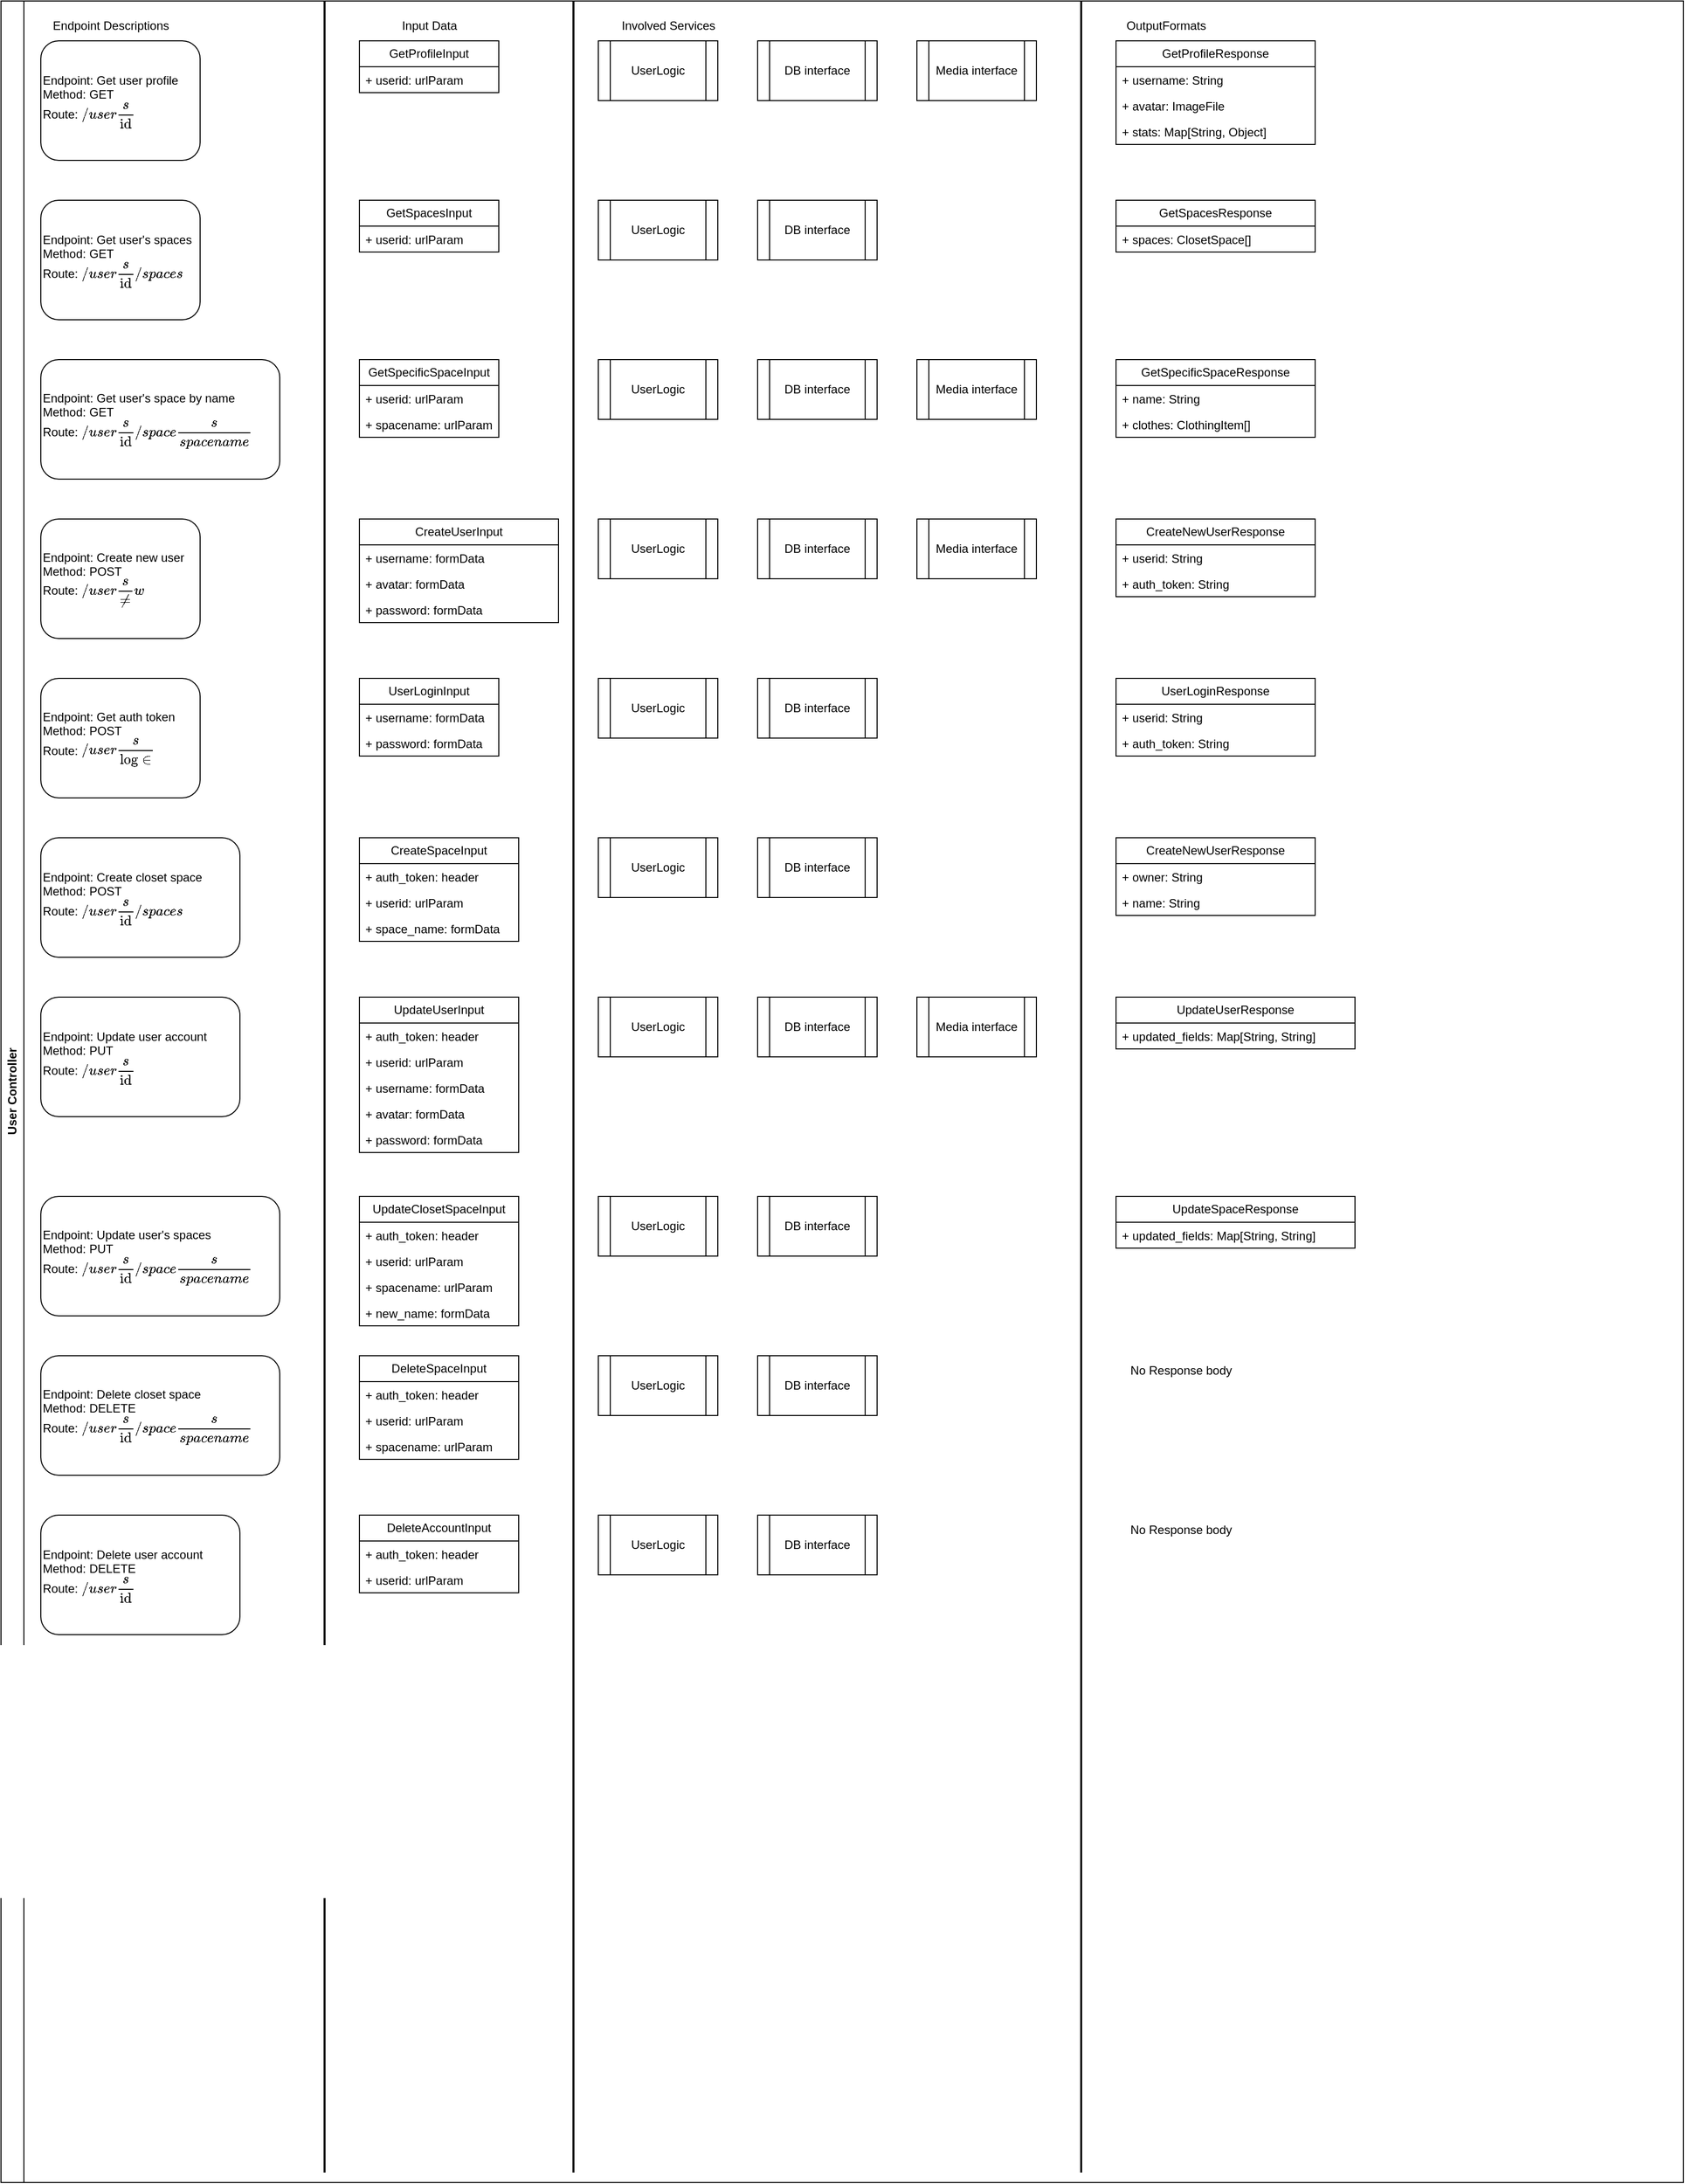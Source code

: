 <mxfile version="22.1.15" type="device" pages="3">
  <diagram name="user-controller" id="9go3Ygn6MYQIINMv53nu">
    <mxGraphModel dx="796" dy="1727" grid="1" gridSize="10" guides="1" tooltips="1" connect="1" arrows="1" fold="1" page="1" pageScale="1" pageWidth="850" pageHeight="1100" math="0" shadow="0">
      <root>
        <mxCell id="0" />
        <mxCell id="1" parent="0" />
        <mxCell id="ZiqRfym7839klYOuCLS6-2" value="User Controller" style="swimlane;horizontal=0;whiteSpace=wrap;html=1;" vertex="1" parent="1">
          <mxGeometry width="1690" height="2190" as="geometry" />
        </mxCell>
        <mxCell id="ZiqRfym7839klYOuCLS6-3" value="&lt;div style=&quot;&quot;&gt;&lt;span style=&quot;background-color: initial;&quot;&gt;Endpoint: Get user profile&lt;/span&gt;&lt;/div&gt;&lt;div style=&quot;&quot;&gt;&lt;span style=&quot;background-color: initial;&quot;&gt;Method: GET&lt;/span&gt;&lt;/div&gt;&lt;div style=&quot;&quot;&gt;&lt;span style=&quot;background-color: initial;&quot;&gt;Route: `/users/{id}`&lt;/span&gt;&lt;/div&gt;" style="rounded=1;whiteSpace=wrap;html=1;align=left;" vertex="1" parent="ZiqRfym7839klYOuCLS6-2">
          <mxGeometry x="40" y="40" width="160" height="120" as="geometry" />
        </mxCell>
        <mxCell id="ZiqRfym7839klYOuCLS6-8" value="&lt;div style=&quot;&quot;&gt;&lt;span style=&quot;background-color: initial;&quot;&gt;Endpoint: Get user&#39;s spaces&lt;/span&gt;&lt;/div&gt;&lt;div style=&quot;&quot;&gt;&lt;span style=&quot;background-color: initial;&quot;&gt;Method: GET&lt;/span&gt;&lt;/div&gt;&lt;div style=&quot;&quot;&gt;&lt;span style=&quot;background-color: initial;&quot;&gt;Route: `/users/{id}/spaces`&lt;/span&gt;&lt;/div&gt;" style="rounded=1;whiteSpace=wrap;html=1;align=left;" vertex="1" parent="ZiqRfym7839klYOuCLS6-2">
          <mxGeometry x="40" y="200" width="160" height="120" as="geometry" />
        </mxCell>
        <mxCell id="ZiqRfym7839klYOuCLS6-9" value="&lt;div style=&quot;&quot;&gt;&lt;span style=&quot;background-color: initial;&quot;&gt;Endpoint: Create new user&lt;/span&gt;&lt;/div&gt;&lt;div style=&quot;&quot;&gt;&lt;span style=&quot;background-color: initial;&quot;&gt;Method: POST&lt;/span&gt;&lt;/div&gt;&lt;div style=&quot;&quot;&gt;&lt;span style=&quot;background-color: initial;&quot;&gt;Route: `/users/new`&lt;/span&gt;&lt;/div&gt;" style="rounded=1;whiteSpace=wrap;html=1;align=left;" vertex="1" parent="ZiqRfym7839klYOuCLS6-2">
          <mxGeometry x="40" y="520" width="160" height="120" as="geometry" />
        </mxCell>
        <mxCell id="ZiqRfym7839klYOuCLS6-10" value="&lt;div style=&quot;&quot;&gt;&lt;span style=&quot;background-color: initial;&quot;&gt;Endpoint: Get auth token&lt;/span&gt;&lt;/div&gt;&lt;div style=&quot;&quot;&gt;&lt;span style=&quot;background-color: initial;&quot;&gt;Method: POST&lt;/span&gt;&lt;/div&gt;&lt;div style=&quot;&quot;&gt;&lt;span style=&quot;background-color: initial;&quot;&gt;Route: `/users/login`&lt;/span&gt;&lt;/div&gt;" style="rounded=1;whiteSpace=wrap;html=1;align=left;" vertex="1" parent="ZiqRfym7839klYOuCLS6-2">
          <mxGeometry x="40" y="680" width="160" height="120" as="geometry" />
        </mxCell>
        <mxCell id="ZiqRfym7839klYOuCLS6-11" value="&lt;div style=&quot;&quot;&gt;&lt;span style=&quot;background-color: initial;&quot;&gt;Endpoint: Create closet space&lt;/span&gt;&lt;/div&gt;&lt;div style=&quot;&quot;&gt;&lt;span style=&quot;background-color: initial;&quot;&gt;Method: POST&lt;/span&gt;&lt;/div&gt;&lt;div style=&quot;&quot;&gt;&lt;span style=&quot;background-color: initial;&quot;&gt;Route: `/users/{id}/spaces`&lt;/span&gt;&lt;/div&gt;" style="rounded=1;whiteSpace=wrap;html=1;align=left;" vertex="1" parent="ZiqRfym7839klYOuCLS6-2">
          <mxGeometry x="40" y="840" width="200" height="120" as="geometry" />
        </mxCell>
        <mxCell id="ZiqRfym7839klYOuCLS6-12" value="&lt;div style=&quot;&quot;&gt;&lt;span style=&quot;background-color: initial;&quot;&gt;Endpoint: Get user&#39;s space by name&lt;/span&gt;&lt;/div&gt;&lt;div style=&quot;&quot;&gt;&lt;span style=&quot;background-color: initial;&quot;&gt;Method: GET&lt;/span&gt;&lt;/div&gt;&lt;div style=&quot;&quot;&gt;&lt;span style=&quot;background-color: initial;&quot;&gt;Route: `/users/{id}/spaces/{spacename}`&lt;/span&gt;&lt;/div&gt;" style="rounded=1;whiteSpace=wrap;html=1;align=left;" vertex="1" parent="ZiqRfym7839klYOuCLS6-2">
          <mxGeometry x="40" y="360" width="240" height="120" as="geometry" />
        </mxCell>
        <mxCell id="ZiqRfym7839klYOuCLS6-13" value="&lt;div style=&quot;&quot;&gt;&lt;span style=&quot;background-color: initial;&quot;&gt;Endpoint: Update user account&lt;/span&gt;&lt;/div&gt;&lt;div style=&quot;&quot;&gt;&lt;span style=&quot;background-color: initial;&quot;&gt;Method: PUT&lt;/span&gt;&lt;/div&gt;&lt;div style=&quot;&quot;&gt;&lt;span style=&quot;background-color: initial;&quot;&gt;Route: `/users/{id}`&lt;/span&gt;&lt;/div&gt;" style="rounded=1;whiteSpace=wrap;html=1;align=left;" vertex="1" parent="ZiqRfym7839klYOuCLS6-2">
          <mxGeometry x="40" y="1000" width="200" height="120" as="geometry" />
        </mxCell>
        <mxCell id="ZiqRfym7839klYOuCLS6-14" value="&lt;div style=&quot;&quot;&gt;&lt;span style=&quot;background-color: initial;&quot;&gt;Endpoint: Update user&#39;s spaces&lt;/span&gt;&lt;/div&gt;&lt;div style=&quot;&quot;&gt;&lt;span style=&quot;background-color: initial;&quot;&gt;Method: PUT&lt;/span&gt;&lt;/div&gt;&lt;div style=&quot;&quot;&gt;&lt;span style=&quot;background-color: initial;&quot;&gt;Route: `/users/{id}/spaces/{spacename}`&lt;/span&gt;&lt;/div&gt;" style="rounded=1;whiteSpace=wrap;html=1;align=left;" vertex="1" parent="ZiqRfym7839klYOuCLS6-2">
          <mxGeometry x="40" y="1200" width="240" height="120" as="geometry" />
        </mxCell>
        <mxCell id="ZiqRfym7839klYOuCLS6-15" value="&lt;div style=&quot;&quot;&gt;&lt;span style=&quot;background-color: initial;&quot;&gt;Endpoint: Delete closet space&lt;/span&gt;&lt;/div&gt;&lt;div style=&quot;&quot;&gt;&lt;span style=&quot;background-color: initial;&quot;&gt;Method: DELETE&lt;/span&gt;&lt;/div&gt;&lt;div style=&quot;&quot;&gt;&lt;span style=&quot;background-color: initial;&quot;&gt;Route: `/users/{id}/spaces/{spacename}`&lt;/span&gt;&lt;/div&gt;" style="rounded=1;whiteSpace=wrap;html=1;align=left;" vertex="1" parent="ZiqRfym7839klYOuCLS6-2">
          <mxGeometry x="40" y="1360" width="240" height="120" as="geometry" />
        </mxCell>
        <mxCell id="ZiqRfym7839klYOuCLS6-16" value="&lt;div style=&quot;&quot;&gt;&lt;span style=&quot;background-color: initial;&quot;&gt;Endpoint: Delete user account&lt;/span&gt;&lt;/div&gt;&lt;div style=&quot;&quot;&gt;&lt;span style=&quot;background-color: initial;&quot;&gt;Method: DELETE&lt;/span&gt;&lt;/div&gt;&lt;div style=&quot;&quot;&gt;&lt;span style=&quot;background-color: initial;&quot;&gt;Route: `/users/{id}`&lt;/span&gt;&lt;/div&gt;" style="rounded=1;whiteSpace=wrap;html=1;align=left;" vertex="1" parent="ZiqRfym7839klYOuCLS6-2">
          <mxGeometry x="40" y="1520" width="200" height="120" as="geometry" />
        </mxCell>
        <mxCell id="ZiqRfym7839klYOuCLS6-17" value="GetProfileInput" style="swimlane;fontStyle=0;childLayout=stackLayout;horizontal=1;startSize=26;fillColor=none;horizontalStack=0;resizeParent=1;resizeParentMax=0;resizeLast=0;collapsible=1;marginBottom=0;whiteSpace=wrap;html=1;" vertex="1" parent="ZiqRfym7839klYOuCLS6-2">
          <mxGeometry x="360" y="40" width="140" height="52" as="geometry" />
        </mxCell>
        <mxCell id="ZiqRfym7839klYOuCLS6-18" value="+ userid: urlParam" style="text;strokeColor=none;fillColor=none;align=left;verticalAlign=top;spacingLeft=4;spacingRight=4;overflow=hidden;rotatable=0;points=[[0,0.5],[1,0.5]];portConstraint=eastwest;whiteSpace=wrap;html=1;" vertex="1" parent="ZiqRfym7839klYOuCLS6-17">
          <mxGeometry y="26" width="140" height="26" as="geometry" />
        </mxCell>
        <mxCell id="ZiqRfym7839klYOuCLS6-21" value="GetSpacesInput" style="swimlane;fontStyle=0;childLayout=stackLayout;horizontal=1;startSize=26;fillColor=none;horizontalStack=0;resizeParent=1;resizeParentMax=0;resizeLast=0;collapsible=1;marginBottom=0;whiteSpace=wrap;html=1;" vertex="1" parent="ZiqRfym7839klYOuCLS6-2">
          <mxGeometry x="360" y="200" width="140" height="52" as="geometry" />
        </mxCell>
        <mxCell id="ZiqRfym7839klYOuCLS6-22" value="+ userid: urlParam" style="text;strokeColor=none;fillColor=none;align=left;verticalAlign=top;spacingLeft=4;spacingRight=4;overflow=hidden;rotatable=0;points=[[0,0.5],[1,0.5]];portConstraint=eastwest;whiteSpace=wrap;html=1;" vertex="1" parent="ZiqRfym7839klYOuCLS6-21">
          <mxGeometry y="26" width="140" height="26" as="geometry" />
        </mxCell>
        <mxCell id="ZiqRfym7839klYOuCLS6-23" value="GetSpecificSpaceInput" style="swimlane;fontStyle=0;childLayout=stackLayout;horizontal=1;startSize=26;fillColor=none;horizontalStack=0;resizeParent=1;resizeParentMax=0;resizeLast=0;collapsible=1;marginBottom=0;whiteSpace=wrap;html=1;" vertex="1" parent="ZiqRfym7839klYOuCLS6-2">
          <mxGeometry x="360" y="360" width="140" height="78" as="geometry" />
        </mxCell>
        <mxCell id="ZiqRfym7839klYOuCLS6-24" value="+ userid: urlParam" style="text;strokeColor=none;fillColor=none;align=left;verticalAlign=top;spacingLeft=4;spacingRight=4;overflow=hidden;rotatable=0;points=[[0,0.5],[1,0.5]];portConstraint=eastwest;whiteSpace=wrap;html=1;" vertex="1" parent="ZiqRfym7839klYOuCLS6-23">
          <mxGeometry y="26" width="140" height="26" as="geometry" />
        </mxCell>
        <mxCell id="ZiqRfym7839klYOuCLS6-25" value="+ spacename: urlParam" style="text;strokeColor=none;fillColor=none;align=left;verticalAlign=top;spacingLeft=4;spacingRight=4;overflow=hidden;rotatable=0;points=[[0,0.5],[1,0.5]];portConstraint=eastwest;whiteSpace=wrap;html=1;" vertex="1" parent="ZiqRfym7839klYOuCLS6-23">
          <mxGeometry y="52" width="140" height="26" as="geometry" />
        </mxCell>
        <mxCell id="ZiqRfym7839klYOuCLS6-26" value="CreateUserInput" style="swimlane;fontStyle=0;childLayout=stackLayout;horizontal=1;startSize=26;fillColor=none;horizontalStack=0;resizeParent=1;resizeParentMax=0;resizeLast=0;collapsible=1;marginBottom=0;whiteSpace=wrap;html=1;" vertex="1" parent="ZiqRfym7839klYOuCLS6-2">
          <mxGeometry x="360" y="520" width="200" height="104" as="geometry" />
        </mxCell>
        <mxCell id="ZiqRfym7839klYOuCLS6-27" value="+ username: formData" style="text;strokeColor=none;fillColor=none;align=left;verticalAlign=top;spacingLeft=4;spacingRight=4;overflow=hidden;rotatable=0;points=[[0,0.5],[1,0.5]];portConstraint=eastwest;whiteSpace=wrap;html=1;" vertex="1" parent="ZiqRfym7839klYOuCLS6-26">
          <mxGeometry y="26" width="200" height="26" as="geometry" />
        </mxCell>
        <mxCell id="ZiqRfym7839klYOuCLS6-28" value="+ avatar: formData" style="text;strokeColor=none;fillColor=none;align=left;verticalAlign=top;spacingLeft=4;spacingRight=4;overflow=hidden;rotatable=0;points=[[0,0.5],[1,0.5]];portConstraint=eastwest;whiteSpace=wrap;html=1;" vertex="1" parent="ZiqRfym7839klYOuCLS6-26">
          <mxGeometry y="52" width="200" height="26" as="geometry" />
        </mxCell>
        <mxCell id="ZiqRfym7839klYOuCLS6-29" value="+ password: formData" style="text;strokeColor=none;fillColor=none;align=left;verticalAlign=top;spacingLeft=4;spacingRight=4;overflow=hidden;rotatable=0;points=[[0,0.5],[1,0.5]];portConstraint=eastwest;whiteSpace=wrap;html=1;" vertex="1" parent="ZiqRfym7839klYOuCLS6-26">
          <mxGeometry y="78" width="200" height="26" as="geometry" />
        </mxCell>
        <mxCell id="ZiqRfym7839klYOuCLS6-30" value="UserLoginInput" style="swimlane;fontStyle=0;childLayout=stackLayout;horizontal=1;startSize=26;fillColor=none;horizontalStack=0;resizeParent=1;resizeParentMax=0;resizeLast=0;collapsible=1;marginBottom=0;whiteSpace=wrap;html=1;" vertex="1" parent="ZiqRfym7839klYOuCLS6-2">
          <mxGeometry x="360" y="680" width="140" height="78" as="geometry" />
        </mxCell>
        <mxCell id="ZiqRfym7839klYOuCLS6-31" value="+ username: formData" style="text;strokeColor=none;fillColor=none;align=left;verticalAlign=top;spacingLeft=4;spacingRight=4;overflow=hidden;rotatable=0;points=[[0,0.5],[1,0.5]];portConstraint=eastwest;whiteSpace=wrap;html=1;" vertex="1" parent="ZiqRfym7839klYOuCLS6-30">
          <mxGeometry y="26" width="140" height="26" as="geometry" />
        </mxCell>
        <mxCell id="ZiqRfym7839klYOuCLS6-32" value="+ password: formData" style="text;strokeColor=none;fillColor=none;align=left;verticalAlign=top;spacingLeft=4;spacingRight=4;overflow=hidden;rotatable=0;points=[[0,0.5],[1,0.5]];portConstraint=eastwest;whiteSpace=wrap;html=1;" vertex="1" parent="ZiqRfym7839klYOuCLS6-30">
          <mxGeometry y="52" width="140" height="26" as="geometry" />
        </mxCell>
        <mxCell id="ZiqRfym7839klYOuCLS6-33" value="CreateSpaceInput" style="swimlane;fontStyle=0;childLayout=stackLayout;horizontal=1;startSize=26;fillColor=none;horizontalStack=0;resizeParent=1;resizeParentMax=0;resizeLast=0;collapsible=1;marginBottom=0;whiteSpace=wrap;html=1;" vertex="1" parent="ZiqRfym7839klYOuCLS6-2">
          <mxGeometry x="360" y="840" width="160" height="104" as="geometry" />
        </mxCell>
        <mxCell id="ZiqRfym7839klYOuCLS6-35" value="+ auth_token: header" style="text;strokeColor=none;fillColor=none;align=left;verticalAlign=top;spacingLeft=4;spacingRight=4;overflow=hidden;rotatable=0;points=[[0,0.5],[1,0.5]];portConstraint=eastwest;whiteSpace=wrap;html=1;" vertex="1" parent="ZiqRfym7839klYOuCLS6-33">
          <mxGeometry y="26" width="160" height="26" as="geometry" />
        </mxCell>
        <mxCell id="ZiqRfym7839klYOuCLS6-34" value="+ userid: urlParam" style="text;strokeColor=none;fillColor=none;align=left;verticalAlign=top;spacingLeft=4;spacingRight=4;overflow=hidden;rotatable=0;points=[[0,0.5],[1,0.5]];portConstraint=eastwest;whiteSpace=wrap;html=1;" vertex="1" parent="ZiqRfym7839klYOuCLS6-33">
          <mxGeometry y="52" width="160" height="26" as="geometry" />
        </mxCell>
        <mxCell id="ZiqRfym7839klYOuCLS6-36" value="+ space_name: formData" style="text;strokeColor=none;fillColor=none;align=left;verticalAlign=top;spacingLeft=4;spacingRight=4;overflow=hidden;rotatable=0;points=[[0,0.5],[1,0.5]];portConstraint=eastwest;whiteSpace=wrap;html=1;" vertex="1" parent="ZiqRfym7839klYOuCLS6-33">
          <mxGeometry y="78" width="160" height="26" as="geometry" />
        </mxCell>
        <mxCell id="ZiqRfym7839klYOuCLS6-39" value="UpdateUserInput" style="swimlane;fontStyle=0;childLayout=stackLayout;horizontal=1;startSize=26;fillColor=none;horizontalStack=0;resizeParent=1;resizeParentMax=0;resizeLast=0;collapsible=1;marginBottom=0;whiteSpace=wrap;html=1;" vertex="1" parent="ZiqRfym7839klYOuCLS6-2">
          <mxGeometry x="360" y="1000" width="160" height="156" as="geometry" />
        </mxCell>
        <mxCell id="ZiqRfym7839klYOuCLS6-44" value="+ auth_token: header" style="text;strokeColor=none;fillColor=none;align=left;verticalAlign=top;spacingLeft=4;spacingRight=4;overflow=hidden;rotatable=0;points=[[0,0.5],[1,0.5]];portConstraint=eastwest;whiteSpace=wrap;html=1;" vertex="1" parent="ZiqRfym7839klYOuCLS6-39">
          <mxGeometry y="26" width="160" height="26" as="geometry" />
        </mxCell>
        <mxCell id="ZiqRfym7839klYOuCLS6-50" value="+ userid: urlParam" style="text;strokeColor=none;fillColor=none;align=left;verticalAlign=top;spacingLeft=4;spacingRight=4;overflow=hidden;rotatable=0;points=[[0,0.5],[1,0.5]];portConstraint=eastwest;whiteSpace=wrap;html=1;" vertex="1" parent="ZiqRfym7839klYOuCLS6-39">
          <mxGeometry y="52" width="160" height="26" as="geometry" />
        </mxCell>
        <mxCell id="ZiqRfym7839klYOuCLS6-40" value="+ username: formData" style="text;strokeColor=none;fillColor=none;align=left;verticalAlign=top;spacingLeft=4;spacingRight=4;overflow=hidden;rotatable=0;points=[[0,0.5],[1,0.5]];portConstraint=eastwest;whiteSpace=wrap;html=1;" vertex="1" parent="ZiqRfym7839klYOuCLS6-39">
          <mxGeometry y="78" width="160" height="26" as="geometry" />
        </mxCell>
        <mxCell id="ZiqRfym7839klYOuCLS6-41" value="+ avatar: formData" style="text;strokeColor=none;fillColor=none;align=left;verticalAlign=top;spacingLeft=4;spacingRight=4;overflow=hidden;rotatable=0;points=[[0,0.5],[1,0.5]];portConstraint=eastwest;whiteSpace=wrap;html=1;" vertex="1" parent="ZiqRfym7839klYOuCLS6-39">
          <mxGeometry y="104" width="160" height="26" as="geometry" />
        </mxCell>
        <mxCell id="ZiqRfym7839klYOuCLS6-42" value="+ password: formData" style="text;strokeColor=none;fillColor=none;align=left;verticalAlign=top;spacingLeft=4;spacingRight=4;overflow=hidden;rotatable=0;points=[[0,0.5],[1,0.5]];portConstraint=eastwest;whiteSpace=wrap;html=1;" vertex="1" parent="ZiqRfym7839klYOuCLS6-39">
          <mxGeometry y="130" width="160" height="26" as="geometry" />
        </mxCell>
        <mxCell id="ZiqRfym7839klYOuCLS6-45" value="UpdateClosetSpaceInput" style="swimlane;fontStyle=0;childLayout=stackLayout;horizontal=1;startSize=26;fillColor=none;horizontalStack=0;resizeParent=1;resizeParentMax=0;resizeLast=0;collapsible=1;marginBottom=0;whiteSpace=wrap;html=1;" vertex="1" parent="ZiqRfym7839klYOuCLS6-2">
          <mxGeometry x="360" y="1200" width="160" height="130" as="geometry" />
        </mxCell>
        <mxCell id="ZiqRfym7839klYOuCLS6-46" value="+ auth_token: header" style="text;strokeColor=none;fillColor=none;align=left;verticalAlign=top;spacingLeft=4;spacingRight=4;overflow=hidden;rotatable=0;points=[[0,0.5],[1,0.5]];portConstraint=eastwest;whiteSpace=wrap;html=1;" vertex="1" parent="ZiqRfym7839klYOuCLS6-45">
          <mxGeometry y="26" width="160" height="26" as="geometry" />
        </mxCell>
        <mxCell id="ZiqRfym7839klYOuCLS6-47" value="+ userid: urlParam" style="text;strokeColor=none;fillColor=none;align=left;verticalAlign=top;spacingLeft=4;spacingRight=4;overflow=hidden;rotatable=0;points=[[0,0.5],[1,0.5]];portConstraint=eastwest;whiteSpace=wrap;html=1;" vertex="1" parent="ZiqRfym7839klYOuCLS6-45">
          <mxGeometry y="52" width="160" height="26" as="geometry" />
        </mxCell>
        <mxCell id="ZiqRfym7839klYOuCLS6-48" value="+ spacename: urlParam" style="text;strokeColor=none;fillColor=none;align=left;verticalAlign=top;spacingLeft=4;spacingRight=4;overflow=hidden;rotatable=0;points=[[0,0.5],[1,0.5]];portConstraint=eastwest;whiteSpace=wrap;html=1;" vertex="1" parent="ZiqRfym7839klYOuCLS6-45">
          <mxGeometry y="78" width="160" height="26" as="geometry" />
        </mxCell>
        <mxCell id="ZiqRfym7839klYOuCLS6-49" value="+ new_name: formData" style="text;strokeColor=none;fillColor=none;align=left;verticalAlign=top;spacingLeft=4;spacingRight=4;overflow=hidden;rotatable=0;points=[[0,0.5],[1,0.5]];portConstraint=eastwest;whiteSpace=wrap;html=1;" vertex="1" parent="ZiqRfym7839klYOuCLS6-45">
          <mxGeometry y="104" width="160" height="26" as="geometry" />
        </mxCell>
        <mxCell id="ZiqRfym7839klYOuCLS6-51" value="DeleteSpaceInput" style="swimlane;fontStyle=0;childLayout=stackLayout;horizontal=1;startSize=26;fillColor=none;horizontalStack=0;resizeParent=1;resizeParentMax=0;resizeLast=0;collapsible=1;marginBottom=0;whiteSpace=wrap;html=1;" vertex="1" parent="ZiqRfym7839klYOuCLS6-2">
          <mxGeometry x="360" y="1360" width="160" height="104" as="geometry" />
        </mxCell>
        <mxCell id="ZiqRfym7839klYOuCLS6-52" value="+ auth_token: header" style="text;strokeColor=none;fillColor=none;align=left;verticalAlign=top;spacingLeft=4;spacingRight=4;overflow=hidden;rotatable=0;points=[[0,0.5],[1,0.5]];portConstraint=eastwest;whiteSpace=wrap;html=1;" vertex="1" parent="ZiqRfym7839klYOuCLS6-51">
          <mxGeometry y="26" width="160" height="26" as="geometry" />
        </mxCell>
        <mxCell id="ZiqRfym7839klYOuCLS6-53" value="+ userid: urlParam" style="text;strokeColor=none;fillColor=none;align=left;verticalAlign=top;spacingLeft=4;spacingRight=4;overflow=hidden;rotatable=0;points=[[0,0.5],[1,0.5]];portConstraint=eastwest;whiteSpace=wrap;html=1;" vertex="1" parent="ZiqRfym7839klYOuCLS6-51">
          <mxGeometry y="52" width="160" height="26" as="geometry" />
        </mxCell>
        <mxCell id="ZiqRfym7839klYOuCLS6-54" value="+ spacename: urlParam" style="text;strokeColor=none;fillColor=none;align=left;verticalAlign=top;spacingLeft=4;spacingRight=4;overflow=hidden;rotatable=0;points=[[0,0.5],[1,0.5]];portConstraint=eastwest;whiteSpace=wrap;html=1;" vertex="1" parent="ZiqRfym7839klYOuCLS6-51">
          <mxGeometry y="78" width="160" height="26" as="geometry" />
        </mxCell>
        <mxCell id="ZiqRfym7839klYOuCLS6-56" value="DeleteAccountInput" style="swimlane;fontStyle=0;childLayout=stackLayout;horizontal=1;startSize=26;fillColor=none;horizontalStack=0;resizeParent=1;resizeParentMax=0;resizeLast=0;collapsible=1;marginBottom=0;whiteSpace=wrap;html=1;" vertex="1" parent="ZiqRfym7839klYOuCLS6-2">
          <mxGeometry x="360" y="1520" width="160" height="78" as="geometry" />
        </mxCell>
        <mxCell id="ZiqRfym7839klYOuCLS6-57" value="+ auth_token: header" style="text;strokeColor=none;fillColor=none;align=left;verticalAlign=top;spacingLeft=4;spacingRight=4;overflow=hidden;rotatable=0;points=[[0,0.5],[1,0.5]];portConstraint=eastwest;whiteSpace=wrap;html=1;" vertex="1" parent="ZiqRfym7839klYOuCLS6-56">
          <mxGeometry y="26" width="160" height="26" as="geometry" />
        </mxCell>
        <mxCell id="ZiqRfym7839klYOuCLS6-58" value="+ userid: urlParam" style="text;strokeColor=none;fillColor=none;align=left;verticalAlign=top;spacingLeft=4;spacingRight=4;overflow=hidden;rotatable=0;points=[[0,0.5],[1,0.5]];portConstraint=eastwest;whiteSpace=wrap;html=1;" vertex="1" parent="ZiqRfym7839klYOuCLS6-56">
          <mxGeometry y="52" width="160" height="26" as="geometry" />
        </mxCell>
        <mxCell id="ZiqRfym7839klYOuCLS6-61" value="UserLogic" style="shape=process;whiteSpace=wrap;html=1;backgroundOutline=1;" vertex="1" parent="ZiqRfym7839klYOuCLS6-2">
          <mxGeometry x="600" y="40" width="120" height="60" as="geometry" />
        </mxCell>
        <mxCell id="ZiqRfym7839klYOuCLS6-62" value="DB interface" style="shape=process;whiteSpace=wrap;html=1;backgroundOutline=1;" vertex="1" parent="ZiqRfym7839klYOuCLS6-2">
          <mxGeometry x="760" y="40" width="120" height="60" as="geometry" />
        </mxCell>
        <mxCell id="ZiqRfym7839klYOuCLS6-63" value="Media interface" style="shape=process;whiteSpace=wrap;html=1;backgroundOutline=1;" vertex="1" parent="ZiqRfym7839klYOuCLS6-2">
          <mxGeometry x="920" y="40" width="120" height="60" as="geometry" />
        </mxCell>
        <mxCell id="ZiqRfym7839klYOuCLS6-64" value="UserLogic" style="shape=process;whiteSpace=wrap;html=1;backgroundOutline=1;" vertex="1" parent="ZiqRfym7839klYOuCLS6-2">
          <mxGeometry x="600" y="200" width="120" height="60" as="geometry" />
        </mxCell>
        <mxCell id="ZiqRfym7839klYOuCLS6-65" value="DB interface" style="shape=process;whiteSpace=wrap;html=1;backgroundOutline=1;" vertex="1" parent="ZiqRfym7839klYOuCLS6-2">
          <mxGeometry x="760" y="200" width="120" height="60" as="geometry" />
        </mxCell>
        <mxCell id="ZiqRfym7839klYOuCLS6-66" value="UserLogic" style="shape=process;whiteSpace=wrap;html=1;backgroundOutline=1;" vertex="1" parent="ZiqRfym7839klYOuCLS6-2">
          <mxGeometry x="600" y="360" width="120" height="60" as="geometry" />
        </mxCell>
        <mxCell id="ZiqRfym7839klYOuCLS6-67" value="DB interface" style="shape=process;whiteSpace=wrap;html=1;backgroundOutline=1;" vertex="1" parent="ZiqRfym7839klYOuCLS6-2">
          <mxGeometry x="760" y="360" width="120" height="60" as="geometry" />
        </mxCell>
        <mxCell id="ZiqRfym7839klYOuCLS6-122" value="UserLogic" style="shape=process;whiteSpace=wrap;html=1;backgroundOutline=1;" vertex="1" parent="ZiqRfym7839klYOuCLS6-2">
          <mxGeometry x="600" y="520" width="120" height="60" as="geometry" />
        </mxCell>
        <mxCell id="ZiqRfym7839klYOuCLS6-123" value="DB interface" style="shape=process;whiteSpace=wrap;html=1;backgroundOutline=1;" vertex="1" parent="ZiqRfym7839klYOuCLS6-2">
          <mxGeometry x="760" y="520" width="120" height="60" as="geometry" />
        </mxCell>
        <mxCell id="ZiqRfym7839klYOuCLS6-124" value="Media interface" style="shape=process;whiteSpace=wrap;html=1;backgroundOutline=1;" vertex="1" parent="ZiqRfym7839klYOuCLS6-2">
          <mxGeometry x="920" y="520" width="120" height="60" as="geometry" />
        </mxCell>
        <mxCell id="ZiqRfym7839klYOuCLS6-125" value="UserLogic" style="shape=process;whiteSpace=wrap;html=1;backgroundOutline=1;" vertex="1" parent="ZiqRfym7839klYOuCLS6-2">
          <mxGeometry x="600" y="680" width="120" height="60" as="geometry" />
        </mxCell>
        <mxCell id="ZiqRfym7839klYOuCLS6-126" value="DB interface" style="shape=process;whiteSpace=wrap;html=1;backgroundOutline=1;" vertex="1" parent="ZiqRfym7839klYOuCLS6-2">
          <mxGeometry x="760" y="680" width="120" height="60" as="geometry" />
        </mxCell>
        <mxCell id="ZiqRfym7839klYOuCLS6-127" value="UserLogic" style="shape=process;whiteSpace=wrap;html=1;backgroundOutline=1;" vertex="1" parent="ZiqRfym7839klYOuCLS6-2">
          <mxGeometry x="600" y="840" width="120" height="60" as="geometry" />
        </mxCell>
        <mxCell id="ZiqRfym7839klYOuCLS6-128" value="DB interface" style="shape=process;whiteSpace=wrap;html=1;backgroundOutline=1;" vertex="1" parent="ZiqRfym7839klYOuCLS6-2">
          <mxGeometry x="760" y="840" width="120" height="60" as="geometry" />
        </mxCell>
        <mxCell id="ZiqRfym7839klYOuCLS6-129" value="UserLogic" style="shape=process;whiteSpace=wrap;html=1;backgroundOutline=1;" vertex="1" parent="ZiqRfym7839klYOuCLS6-2">
          <mxGeometry x="600" y="1000" width="120" height="60" as="geometry" />
        </mxCell>
        <mxCell id="ZiqRfym7839klYOuCLS6-130" value="DB interface" style="shape=process;whiteSpace=wrap;html=1;backgroundOutline=1;" vertex="1" parent="ZiqRfym7839klYOuCLS6-2">
          <mxGeometry x="760" y="1000" width="120" height="60" as="geometry" />
        </mxCell>
        <mxCell id="ZiqRfym7839klYOuCLS6-131" value="Media interface" style="shape=process;whiteSpace=wrap;html=1;backgroundOutline=1;" vertex="1" parent="ZiqRfym7839klYOuCLS6-2">
          <mxGeometry x="920" y="1000" width="120" height="60" as="geometry" />
        </mxCell>
        <mxCell id="ZiqRfym7839klYOuCLS6-132" value="UserLogic" style="shape=process;whiteSpace=wrap;html=1;backgroundOutline=1;" vertex="1" parent="ZiqRfym7839klYOuCLS6-2">
          <mxGeometry x="600" y="1200" width="120" height="60" as="geometry" />
        </mxCell>
        <mxCell id="ZiqRfym7839klYOuCLS6-133" value="DB interface" style="shape=process;whiteSpace=wrap;html=1;backgroundOutline=1;" vertex="1" parent="ZiqRfym7839klYOuCLS6-2">
          <mxGeometry x="760" y="1200" width="120" height="60" as="geometry" />
        </mxCell>
        <mxCell id="ZiqRfym7839klYOuCLS6-134" value="UserLogic" style="shape=process;whiteSpace=wrap;html=1;backgroundOutline=1;" vertex="1" parent="ZiqRfym7839klYOuCLS6-2">
          <mxGeometry x="600" y="1360" width="120" height="60" as="geometry" />
        </mxCell>
        <mxCell id="ZiqRfym7839klYOuCLS6-135" value="DB interface" style="shape=process;whiteSpace=wrap;html=1;backgroundOutline=1;" vertex="1" parent="ZiqRfym7839klYOuCLS6-2">
          <mxGeometry x="760" y="1360" width="120" height="60" as="geometry" />
        </mxCell>
        <mxCell id="ZiqRfym7839klYOuCLS6-136" value="UserLogic" style="shape=process;whiteSpace=wrap;html=1;backgroundOutline=1;" vertex="1" parent="ZiqRfym7839klYOuCLS6-2">
          <mxGeometry x="600" y="1520" width="120" height="60" as="geometry" />
        </mxCell>
        <mxCell id="ZiqRfym7839klYOuCLS6-137" value="DB interface" style="shape=process;whiteSpace=wrap;html=1;backgroundOutline=1;" vertex="1" parent="ZiqRfym7839klYOuCLS6-2">
          <mxGeometry x="760" y="1520" width="120" height="60" as="geometry" />
        </mxCell>
        <mxCell id="ZiqRfym7839klYOuCLS6-138" value="GetProfileResponse" style="swimlane;fontStyle=0;childLayout=stackLayout;horizontal=1;startSize=26;fillColor=none;horizontalStack=0;resizeParent=1;resizeParentMax=0;resizeLast=0;collapsible=1;marginBottom=0;whiteSpace=wrap;html=1;" vertex="1" parent="ZiqRfym7839klYOuCLS6-2">
          <mxGeometry x="1120" y="40" width="200" height="104" as="geometry" />
        </mxCell>
        <mxCell id="ZiqRfym7839klYOuCLS6-139" value="+ username: String" style="text;strokeColor=none;fillColor=none;align=left;verticalAlign=top;spacingLeft=4;spacingRight=4;overflow=hidden;rotatable=0;points=[[0,0.5],[1,0.5]];portConstraint=eastwest;whiteSpace=wrap;html=1;" vertex="1" parent="ZiqRfym7839klYOuCLS6-138">
          <mxGeometry y="26" width="200" height="26" as="geometry" />
        </mxCell>
        <mxCell id="ZiqRfym7839klYOuCLS6-140" value="+ avatar: ImageFile" style="text;strokeColor=none;fillColor=none;align=left;verticalAlign=top;spacingLeft=4;spacingRight=4;overflow=hidden;rotatable=0;points=[[0,0.5],[1,0.5]];portConstraint=eastwest;whiteSpace=wrap;html=1;" vertex="1" parent="ZiqRfym7839klYOuCLS6-138">
          <mxGeometry y="52" width="200" height="26" as="geometry" />
        </mxCell>
        <mxCell id="ZiqRfym7839klYOuCLS6-141" value="+ stats: Map[String, Object]" style="text;strokeColor=none;fillColor=none;align=left;verticalAlign=top;spacingLeft=4;spacingRight=4;overflow=hidden;rotatable=0;points=[[0,0.5],[1,0.5]];portConstraint=eastwest;whiteSpace=wrap;html=1;" vertex="1" parent="ZiqRfym7839klYOuCLS6-138">
          <mxGeometry y="78" width="200" height="26" as="geometry" />
        </mxCell>
        <mxCell id="ZiqRfym7839klYOuCLS6-142" value="GetSpacesResponse" style="swimlane;fontStyle=0;childLayout=stackLayout;horizontal=1;startSize=26;fillColor=none;horizontalStack=0;resizeParent=1;resizeParentMax=0;resizeLast=0;collapsible=1;marginBottom=0;whiteSpace=wrap;html=1;" vertex="1" parent="ZiqRfym7839klYOuCLS6-2">
          <mxGeometry x="1120" y="200" width="200" height="52" as="geometry" />
        </mxCell>
        <mxCell id="ZiqRfym7839klYOuCLS6-145" value="+ spaces: ClosetSpace[]" style="text;strokeColor=none;fillColor=none;align=left;verticalAlign=top;spacingLeft=4;spacingRight=4;overflow=hidden;rotatable=0;points=[[0,0.5],[1,0.5]];portConstraint=eastwest;whiteSpace=wrap;html=1;" vertex="1" parent="ZiqRfym7839klYOuCLS6-142">
          <mxGeometry y="26" width="200" height="26" as="geometry" />
        </mxCell>
        <mxCell id="ZiqRfym7839klYOuCLS6-147" value="GetSpecificSpaceResponse" style="swimlane;fontStyle=0;childLayout=stackLayout;horizontal=1;startSize=26;fillColor=none;horizontalStack=0;resizeParent=1;resizeParentMax=0;resizeLast=0;collapsible=1;marginBottom=0;whiteSpace=wrap;html=1;" vertex="1" parent="ZiqRfym7839klYOuCLS6-2">
          <mxGeometry x="1120" y="360" width="200" height="78" as="geometry" />
        </mxCell>
        <mxCell id="ZiqRfym7839klYOuCLS6-148" value="+ name: String" style="text;strokeColor=none;fillColor=none;align=left;verticalAlign=top;spacingLeft=4;spacingRight=4;overflow=hidden;rotatable=0;points=[[0,0.5],[1,0.5]];portConstraint=eastwest;whiteSpace=wrap;html=1;" vertex="1" parent="ZiqRfym7839klYOuCLS6-147">
          <mxGeometry y="26" width="200" height="26" as="geometry" />
        </mxCell>
        <mxCell id="ZiqRfym7839klYOuCLS6-149" value="+ clothes: ClothingItem[]" style="text;strokeColor=none;fillColor=none;align=left;verticalAlign=top;spacingLeft=4;spacingRight=4;overflow=hidden;rotatable=0;points=[[0,0.5],[1,0.5]];portConstraint=eastwest;whiteSpace=wrap;html=1;" vertex="1" parent="ZiqRfym7839klYOuCLS6-147">
          <mxGeometry y="52" width="200" height="26" as="geometry" />
        </mxCell>
        <mxCell id="ZiqRfym7839klYOuCLS6-150" value="Media interface" style="shape=process;whiteSpace=wrap;html=1;backgroundOutline=1;" vertex="1" parent="ZiqRfym7839klYOuCLS6-2">
          <mxGeometry x="920" y="360" width="120" height="60" as="geometry" />
        </mxCell>
        <mxCell id="ZiqRfym7839klYOuCLS6-151" value="CreateNewUserResponse" style="swimlane;fontStyle=0;childLayout=stackLayout;horizontal=1;startSize=26;fillColor=none;horizontalStack=0;resizeParent=1;resizeParentMax=0;resizeLast=0;collapsible=1;marginBottom=0;whiteSpace=wrap;html=1;" vertex="1" parent="ZiqRfym7839klYOuCLS6-2">
          <mxGeometry x="1120" y="520" width="200" height="78" as="geometry" />
        </mxCell>
        <mxCell id="ZiqRfym7839klYOuCLS6-152" value="+ userid: String" style="text;strokeColor=none;fillColor=none;align=left;verticalAlign=top;spacingLeft=4;spacingRight=4;overflow=hidden;rotatable=0;points=[[0,0.5],[1,0.5]];portConstraint=eastwest;whiteSpace=wrap;html=1;" vertex="1" parent="ZiqRfym7839klYOuCLS6-151">
          <mxGeometry y="26" width="200" height="26" as="geometry" />
        </mxCell>
        <mxCell id="ZiqRfym7839klYOuCLS6-153" value="+ auth_token: String" style="text;strokeColor=none;fillColor=none;align=left;verticalAlign=top;spacingLeft=4;spacingRight=4;overflow=hidden;rotatable=0;points=[[0,0.5],[1,0.5]];portConstraint=eastwest;whiteSpace=wrap;html=1;" vertex="1" parent="ZiqRfym7839klYOuCLS6-151">
          <mxGeometry y="52" width="200" height="26" as="geometry" />
        </mxCell>
        <mxCell id="ZiqRfym7839klYOuCLS6-154" value="UserLoginResponse" style="swimlane;fontStyle=0;childLayout=stackLayout;horizontal=1;startSize=26;fillColor=none;horizontalStack=0;resizeParent=1;resizeParentMax=0;resizeLast=0;collapsible=1;marginBottom=0;whiteSpace=wrap;html=1;" vertex="1" parent="ZiqRfym7839klYOuCLS6-2">
          <mxGeometry x="1120" y="680" width="200" height="78" as="geometry" />
        </mxCell>
        <mxCell id="ZiqRfym7839klYOuCLS6-155" value="+ userid: String" style="text;strokeColor=none;fillColor=none;align=left;verticalAlign=top;spacingLeft=4;spacingRight=4;overflow=hidden;rotatable=0;points=[[0,0.5],[1,0.5]];portConstraint=eastwest;whiteSpace=wrap;html=1;" vertex="1" parent="ZiqRfym7839klYOuCLS6-154">
          <mxGeometry y="26" width="200" height="26" as="geometry" />
        </mxCell>
        <mxCell id="ZiqRfym7839klYOuCLS6-156" value="+ auth_token: String" style="text;strokeColor=none;fillColor=none;align=left;verticalAlign=top;spacingLeft=4;spacingRight=4;overflow=hidden;rotatable=0;points=[[0,0.5],[1,0.5]];portConstraint=eastwest;whiteSpace=wrap;html=1;" vertex="1" parent="ZiqRfym7839klYOuCLS6-154">
          <mxGeometry y="52" width="200" height="26" as="geometry" />
        </mxCell>
        <mxCell id="ZiqRfym7839klYOuCLS6-157" value="CreateNewUserResponse" style="swimlane;fontStyle=0;childLayout=stackLayout;horizontal=1;startSize=26;fillColor=none;horizontalStack=0;resizeParent=1;resizeParentMax=0;resizeLast=0;collapsible=1;marginBottom=0;whiteSpace=wrap;html=1;" vertex="1" parent="ZiqRfym7839klYOuCLS6-2">
          <mxGeometry x="1120" y="840" width="200" height="78" as="geometry" />
        </mxCell>
        <mxCell id="ZiqRfym7839klYOuCLS6-158" value="+ owner: String" style="text;strokeColor=none;fillColor=none;align=left;verticalAlign=top;spacingLeft=4;spacingRight=4;overflow=hidden;rotatable=0;points=[[0,0.5],[1,0.5]];portConstraint=eastwest;whiteSpace=wrap;html=1;" vertex="1" parent="ZiqRfym7839klYOuCLS6-157">
          <mxGeometry y="26" width="200" height="26" as="geometry" />
        </mxCell>
        <mxCell id="ZiqRfym7839klYOuCLS6-159" value="+ name: String" style="text;strokeColor=none;fillColor=none;align=left;verticalAlign=top;spacingLeft=4;spacingRight=4;overflow=hidden;rotatable=0;points=[[0,0.5],[1,0.5]];portConstraint=eastwest;whiteSpace=wrap;html=1;" vertex="1" parent="ZiqRfym7839klYOuCLS6-157">
          <mxGeometry y="52" width="200" height="26" as="geometry" />
        </mxCell>
        <mxCell id="ZiqRfym7839klYOuCLS6-160" value="UpdateUserResponse" style="swimlane;fontStyle=0;childLayout=stackLayout;horizontal=1;startSize=26;fillColor=none;horizontalStack=0;resizeParent=1;resizeParentMax=0;resizeLast=0;collapsible=1;marginBottom=0;whiteSpace=wrap;html=1;" vertex="1" parent="ZiqRfym7839klYOuCLS6-2">
          <mxGeometry x="1120" y="1000" width="240" height="52" as="geometry" />
        </mxCell>
        <mxCell id="ZiqRfym7839klYOuCLS6-161" value="+ updated_fields: Map[String, String]" style="text;strokeColor=none;fillColor=none;align=left;verticalAlign=top;spacingLeft=4;spacingRight=4;overflow=hidden;rotatable=0;points=[[0,0.5],[1,0.5]];portConstraint=eastwest;whiteSpace=wrap;html=1;" vertex="1" parent="ZiqRfym7839klYOuCLS6-160">
          <mxGeometry y="26" width="240" height="26" as="geometry" />
        </mxCell>
        <mxCell id="ZiqRfym7839klYOuCLS6-163" value="UpdateSpaceResponse" style="swimlane;fontStyle=0;childLayout=stackLayout;horizontal=1;startSize=26;fillColor=none;horizontalStack=0;resizeParent=1;resizeParentMax=0;resizeLast=0;collapsible=1;marginBottom=0;whiteSpace=wrap;html=1;" vertex="1" parent="ZiqRfym7839klYOuCLS6-2">
          <mxGeometry x="1120" y="1200" width="240" height="52" as="geometry" />
        </mxCell>
        <mxCell id="ZiqRfym7839klYOuCLS6-164" value="+ updated_fields: Map[String, String]" style="text;strokeColor=none;fillColor=none;align=left;verticalAlign=top;spacingLeft=4;spacingRight=4;overflow=hidden;rotatable=0;points=[[0,0.5],[1,0.5]];portConstraint=eastwest;whiteSpace=wrap;html=1;" vertex="1" parent="ZiqRfym7839klYOuCLS6-163">
          <mxGeometry y="26" width="240" height="26" as="geometry" />
        </mxCell>
        <mxCell id="ZiqRfym7839klYOuCLS6-165" value="No Response body" style="text;html=1;align=center;verticalAlign=middle;resizable=0;points=[];autosize=1;strokeColor=none;fillColor=none;" vertex="1" parent="ZiqRfym7839klYOuCLS6-2">
          <mxGeometry x="1120" y="1360" width="130" height="30" as="geometry" />
        </mxCell>
        <mxCell id="ZiqRfym7839klYOuCLS6-166" value="No Response body" style="text;html=1;align=center;verticalAlign=middle;resizable=0;points=[];autosize=1;strokeColor=none;fillColor=none;" vertex="1" parent="ZiqRfym7839klYOuCLS6-2">
          <mxGeometry x="1120" y="1520" width="130" height="30" as="geometry" />
        </mxCell>
        <mxCell id="ZiqRfym7839klYOuCLS6-167" value="Endpoint Descriptions" style="text;html=1;align=center;verticalAlign=middle;resizable=0;points=[];autosize=1;strokeColor=none;fillColor=none;" vertex="1" parent="ZiqRfym7839klYOuCLS6-2">
          <mxGeometry x="40" y="10" width="140" height="30" as="geometry" />
        </mxCell>
        <mxCell id="ZiqRfym7839klYOuCLS6-168" value="Input Data" style="text;html=1;align=center;verticalAlign=middle;resizable=0;points=[];autosize=1;strokeColor=none;fillColor=none;" vertex="1" parent="ZiqRfym7839klYOuCLS6-2">
          <mxGeometry x="390" y="10" width="80" height="30" as="geometry" />
        </mxCell>
        <mxCell id="ZiqRfym7839klYOuCLS6-169" value="Involved Services" style="text;html=1;align=center;verticalAlign=middle;resizable=0;points=[];autosize=1;strokeColor=none;fillColor=none;" vertex="1" parent="ZiqRfym7839klYOuCLS6-2">
          <mxGeometry x="610" y="10" width="120" height="30" as="geometry" />
        </mxCell>
        <mxCell id="ZiqRfym7839klYOuCLS6-170" value="OutputFormats" style="text;html=1;align=center;verticalAlign=middle;resizable=0;points=[];autosize=1;strokeColor=none;fillColor=none;" vertex="1" parent="ZiqRfym7839klYOuCLS6-2">
          <mxGeometry x="1120" y="10" width="100" height="30" as="geometry" />
        </mxCell>
        <mxCell id="ZiqRfym7839klYOuCLS6-171" value="" style="line;strokeWidth=2;direction=south;html=1;" vertex="1" parent="ZiqRfym7839klYOuCLS6-2">
          <mxGeometry x="320" width="10" height="2180" as="geometry" />
        </mxCell>
        <mxCell id="ZiqRfym7839klYOuCLS6-172" value="" style="line;strokeWidth=2;direction=south;html=1;" vertex="1" parent="ZiqRfym7839klYOuCLS6-2">
          <mxGeometry x="570" width="10" height="2180" as="geometry" />
        </mxCell>
        <mxCell id="ZiqRfym7839klYOuCLS6-173" value="" style="line;strokeWidth=2;direction=south;html=1;" vertex="1" parent="ZiqRfym7839klYOuCLS6-2">
          <mxGeometry x="1080" width="10" height="2180" as="geometry" />
        </mxCell>
      </root>
    </mxGraphModel>
  </diagram>
  <diagram id="E9Cm6b79FFdxAptMf7aG" name="clothing-controller">
    <mxGraphModel dx="1311" dy="2133" grid="1" gridSize="10" guides="1" tooltips="1" connect="1" arrows="1" fold="1" page="1" pageScale="1" pageWidth="850" pageHeight="1100" math="0" shadow="0">
      <root>
        <mxCell id="0" />
        <mxCell id="1" parent="0" />
        <mxCell id="Ihk2LViAjiHnqtZeTLG5-1" value="Wardrobe Controller" style="swimlane;horizontal=0;whiteSpace=wrap;html=1;" vertex="1" parent="1">
          <mxGeometry y="-1080" width="1690" height="1080" as="geometry" />
        </mxCell>
        <mxCell id="Ihk2LViAjiHnqtZeTLG5-2" value="&lt;div style=&quot;&quot;&gt;&lt;span style=&quot;background-color: initial;&quot;&gt;Endpoint: Get items in space&lt;/span&gt;&lt;/div&gt;&lt;div style=&quot;&quot;&gt;&lt;span style=&quot;background-color: initial;&quot;&gt;Method: GET&lt;/span&gt;&lt;/div&gt;&lt;div style=&quot;&quot;&gt;&lt;span style=&quot;background-color: initial;&quot;&gt;Route: `/clothing/{spacename}/items`&lt;/span&gt;&lt;/div&gt;" style="rounded=1;whiteSpace=wrap;html=1;align=left;" vertex="1" parent="Ihk2LViAjiHnqtZeTLG5-1">
          <mxGeometry x="40" y="40" width="200" height="120" as="geometry" />
        </mxCell>
        <mxCell id="Ihk2LViAjiHnqtZeTLG5-3" value="&lt;div style=&quot;&quot;&gt;&lt;span style=&quot;background-color: initial;&quot;&gt;Endpoint: Get item in space&lt;/span&gt;&lt;/div&gt;&lt;div style=&quot;&quot;&gt;&lt;span style=&quot;background-color: initial;&quot;&gt;Method: GET&lt;/span&gt;&lt;/div&gt;&lt;div style=&quot;&quot;&gt;&lt;span style=&quot;background-color: initial;&quot;&gt;Route: `/clothing/{spacename}/item/{itemid}`&lt;/span&gt;&lt;/div&gt;" style="rounded=1;whiteSpace=wrap;html=1;align=left;" vertex="1" parent="Ihk2LViAjiHnqtZeTLG5-1">
          <mxGeometry x="40" y="200" width="240" height="120" as="geometry" />
        </mxCell>
        <mxCell id="Ihk2LViAjiHnqtZeTLG5-4" value="&lt;div style=&quot;&quot;&gt;&lt;span style=&quot;background-color: initial;&quot;&gt;Endpoint: Create new item&lt;/span&gt;&lt;/div&gt;&lt;div style=&quot;&quot;&gt;&lt;span style=&quot;background-color: initial;&quot;&gt;Method: POST&lt;/span&gt;&lt;/div&gt;&lt;div style=&quot;&quot;&gt;&lt;span style=&quot;background-color: initial;&quot;&gt;Route: `/clothing/{spacename}/item`&lt;/span&gt;&lt;/div&gt;" style="rounded=1;whiteSpace=wrap;html=1;align=left;" vertex="1" parent="Ihk2LViAjiHnqtZeTLG5-1">
          <mxGeometry x="40" y="360" width="240" height="120" as="geometry" />
        </mxCell>
        <mxCell id="Ihk2LViAjiHnqtZeTLG5-5" value="&lt;div style=&quot;&quot;&gt;&lt;span style=&quot;background-color: initial;&quot;&gt;Endpoint: Delete Clothing Item&lt;/span&gt;&lt;/div&gt;&lt;div style=&quot;&quot;&gt;&lt;span style=&quot;background-color: initial;&quot;&gt;Method: DELETE&lt;/span&gt;&lt;/div&gt;&lt;div style=&quot;&quot;&gt;&lt;span style=&quot;background-color: initial;&quot;&gt;Route: `/clothing/{spacename}/item/{itemid}`&lt;/span&gt;&lt;/div&gt;" style="rounded=1;whiteSpace=wrap;html=1;align=left;" vertex="1" parent="Ihk2LViAjiHnqtZeTLG5-1">
          <mxGeometry x="40" y="680" width="240" height="120" as="geometry" />
        </mxCell>
        <mxCell id="Ihk2LViAjiHnqtZeTLG5-12" value="GetSpaceItemsInput" style="swimlane;fontStyle=0;childLayout=stackLayout;horizontal=1;startSize=26;fillColor=none;horizontalStack=0;resizeParent=1;resizeParentMax=0;resizeLast=0;collapsible=1;marginBottom=0;whiteSpace=wrap;html=1;" vertex="1" parent="Ihk2LViAjiHnqtZeTLG5-1">
          <mxGeometry x="360" y="40" width="140" height="78" as="geometry" />
        </mxCell>
        <mxCell id="TBLO4vur8vGD96SdiL9r-1" value="+ auth_token: header" style="text;strokeColor=none;fillColor=none;align=left;verticalAlign=top;spacingLeft=4;spacingRight=4;overflow=hidden;rotatable=0;points=[[0,0.5],[1,0.5]];portConstraint=eastwest;whiteSpace=wrap;html=1;" vertex="1" parent="Ihk2LViAjiHnqtZeTLG5-12">
          <mxGeometry y="26" width="140" height="26" as="geometry" />
        </mxCell>
        <mxCell id="Ihk2LViAjiHnqtZeTLG5-13" value="+ spacename: urlParam" style="text;strokeColor=none;fillColor=none;align=left;verticalAlign=top;spacingLeft=4;spacingRight=4;overflow=hidden;rotatable=0;points=[[0,0.5],[1,0.5]];portConstraint=eastwest;whiteSpace=wrap;html=1;" vertex="1" parent="Ihk2LViAjiHnqtZeTLG5-12">
          <mxGeometry y="52" width="140" height="26" as="geometry" />
        </mxCell>
        <mxCell id="Ihk2LViAjiHnqtZeTLG5-14" value="GetSpaceItemInput" style="swimlane;fontStyle=0;childLayout=stackLayout;horizontal=1;startSize=26;fillColor=none;horizontalStack=0;resizeParent=1;resizeParentMax=0;resizeLast=0;collapsible=1;marginBottom=0;whiteSpace=wrap;html=1;" vertex="1" parent="Ihk2LViAjiHnqtZeTLG5-1">
          <mxGeometry x="360" y="200" width="140" height="104" as="geometry" />
        </mxCell>
        <mxCell id="Ihk2LViAjiHnqtZeTLG5-15" value="+ auth_token: header" style="text;strokeColor=none;fillColor=none;align=left;verticalAlign=top;spacingLeft=4;spacingRight=4;overflow=hidden;rotatable=0;points=[[0,0.5],[1,0.5]];portConstraint=eastwest;whiteSpace=wrap;html=1;" vertex="1" parent="Ihk2LViAjiHnqtZeTLG5-14">
          <mxGeometry y="26" width="140" height="26" as="geometry" />
        </mxCell>
        <mxCell id="TBLO4vur8vGD96SdiL9r-2" value="+ spacename: urlParam" style="text;strokeColor=none;fillColor=none;align=left;verticalAlign=top;spacingLeft=4;spacingRight=4;overflow=hidden;rotatable=0;points=[[0,0.5],[1,0.5]];portConstraint=eastwest;whiteSpace=wrap;html=1;" vertex="1" parent="Ihk2LViAjiHnqtZeTLG5-14">
          <mxGeometry y="52" width="140" height="26" as="geometry" />
        </mxCell>
        <mxCell id="TBLO4vur8vGD96SdiL9r-3" value="+ itemid: urlParam" style="text;strokeColor=none;fillColor=none;align=left;verticalAlign=top;spacingLeft=4;spacingRight=4;overflow=hidden;rotatable=0;points=[[0,0.5],[1,0.5]];portConstraint=eastwest;whiteSpace=wrap;html=1;" vertex="1" parent="Ihk2LViAjiHnqtZeTLG5-14">
          <mxGeometry y="78" width="140" height="26" as="geometry" />
        </mxCell>
        <mxCell id="Ihk2LViAjiHnqtZeTLG5-19" value="UpdateSpaceItemInput" style="swimlane;fontStyle=0;childLayout=stackLayout;horizontal=1;startSize=26;fillColor=none;horizontalStack=0;resizeParent=1;resizeParentMax=0;resizeLast=0;collapsible=1;marginBottom=0;whiteSpace=wrap;html=1;" vertex="1" parent="Ihk2LViAjiHnqtZeTLG5-1">
          <mxGeometry x="360" y="520" width="200" height="130" as="geometry" />
        </mxCell>
        <mxCell id="Ihk2LViAjiHnqtZeTLG5-20" value="+ auth_token: header" style="text;strokeColor=none;fillColor=none;align=left;verticalAlign=top;spacingLeft=4;spacingRight=4;overflow=hidden;rotatable=0;points=[[0,0.5],[1,0.5]];portConstraint=eastwest;whiteSpace=wrap;html=1;" vertex="1" parent="Ihk2LViAjiHnqtZeTLG5-19">
          <mxGeometry y="26" width="200" height="26" as="geometry" />
        </mxCell>
        <mxCell id="Ihk2LViAjiHnqtZeTLG5-21" value="+ spacename: urlParam" style="text;strokeColor=none;fillColor=none;align=left;verticalAlign=top;spacingLeft=4;spacingRight=4;overflow=hidden;rotatable=0;points=[[0,0.5],[1,0.5]];portConstraint=eastwest;whiteSpace=wrap;html=1;" vertex="1" parent="Ihk2LViAjiHnqtZeTLG5-19">
          <mxGeometry y="52" width="200" height="26" as="geometry" />
        </mxCell>
        <mxCell id="kFTL99iEuYo5Lx2UZae3-13" value="+ item: attribute" style="text;strokeColor=none;fillColor=none;align=left;verticalAlign=top;spacingLeft=4;spacingRight=4;overflow=hidden;rotatable=0;points=[[0,0.5],[1,0.5]];portConstraint=eastwest;whiteSpace=wrap;html=1;" vertex="1" parent="Ihk2LViAjiHnqtZeTLG5-19">
          <mxGeometry y="78" width="200" height="26" as="geometry" />
        </mxCell>
        <mxCell id="Ihk2LViAjiHnqtZeTLG5-22" value="+ updates: formData" style="text;strokeColor=none;fillColor=none;align=left;verticalAlign=top;spacingLeft=4;spacingRight=4;overflow=hidden;rotatable=0;points=[[0,0.5],[1,0.5]];portConstraint=eastwest;whiteSpace=wrap;html=1;" vertex="1" parent="Ihk2LViAjiHnqtZeTLG5-19">
          <mxGeometry y="104" width="200" height="26" as="geometry" />
        </mxCell>
        <mxCell id="Ihk2LViAjiHnqtZeTLG5-23" value="DeleteSpaceItemInput" style="swimlane;fontStyle=0;childLayout=stackLayout;horizontal=1;startSize=26;fillColor=none;horizontalStack=0;resizeParent=1;resizeParentMax=0;resizeLast=0;collapsible=1;marginBottom=0;whiteSpace=wrap;html=1;" vertex="1" parent="Ihk2LViAjiHnqtZeTLG5-1">
          <mxGeometry x="360" y="680" width="140" height="104" as="geometry" />
        </mxCell>
        <mxCell id="Ihk2LViAjiHnqtZeTLG5-24" value="+ auth_token: header" style="text;strokeColor=none;fillColor=none;align=left;verticalAlign=top;spacingLeft=4;spacingRight=4;overflow=hidden;rotatable=0;points=[[0,0.5],[1,0.5]];portConstraint=eastwest;whiteSpace=wrap;html=1;" vertex="1" parent="Ihk2LViAjiHnqtZeTLG5-23">
          <mxGeometry y="26" width="140" height="26" as="geometry" />
        </mxCell>
        <mxCell id="Ihk2LViAjiHnqtZeTLG5-25" value="+ spacename: urlParam" style="text;strokeColor=none;fillColor=none;align=left;verticalAlign=top;spacingLeft=4;spacingRight=4;overflow=hidden;rotatable=0;points=[[0,0.5],[1,0.5]];portConstraint=eastwest;whiteSpace=wrap;html=1;" vertex="1" parent="Ihk2LViAjiHnqtZeTLG5-23">
          <mxGeometry y="52" width="140" height="26" as="geometry" />
        </mxCell>
        <mxCell id="kFTL99iEuYo5Lx2UZae3-14" value="+ itemid: urlParam" style="text;strokeColor=none;fillColor=none;align=left;verticalAlign=top;spacingLeft=4;spacingRight=4;overflow=hidden;rotatable=0;points=[[0,0.5],[1,0.5]];portConstraint=eastwest;whiteSpace=wrap;html=1;" vertex="1" parent="Ihk2LViAjiHnqtZeTLG5-23">
          <mxGeometry y="78" width="140" height="26" as="geometry" />
        </mxCell>
        <mxCell id="Ihk2LViAjiHnqtZeTLG5-48" value="ClothingLogic" style="shape=process;whiteSpace=wrap;html=1;backgroundOutline=1;" vertex="1" parent="Ihk2LViAjiHnqtZeTLG5-1">
          <mxGeometry x="600" y="40" width="120" height="60" as="geometry" />
        </mxCell>
        <mxCell id="Ihk2LViAjiHnqtZeTLG5-49" value="DB interface" style="shape=process;whiteSpace=wrap;html=1;backgroundOutline=1;" vertex="1" parent="Ihk2LViAjiHnqtZeTLG5-1">
          <mxGeometry x="760" y="40" width="120" height="60" as="geometry" />
        </mxCell>
        <mxCell id="Ihk2LViAjiHnqtZeTLG5-50" value="Media interface" style="shape=process;whiteSpace=wrap;html=1;backgroundOutline=1;" vertex="1" parent="Ihk2LViAjiHnqtZeTLG5-1">
          <mxGeometry x="920" y="40" width="120" height="60" as="geometry" />
        </mxCell>
        <mxCell id="Ihk2LViAjiHnqtZeTLG5-51" value="ClothingLogic" style="shape=process;whiteSpace=wrap;html=1;backgroundOutline=1;" vertex="1" parent="Ihk2LViAjiHnqtZeTLG5-1">
          <mxGeometry x="600" y="200" width="120" height="60" as="geometry" />
        </mxCell>
        <mxCell id="Ihk2LViAjiHnqtZeTLG5-52" value="DB interface" style="shape=process;whiteSpace=wrap;html=1;backgroundOutline=1;" vertex="1" parent="Ihk2LViAjiHnqtZeTLG5-1">
          <mxGeometry x="760" y="200" width="120" height="60" as="geometry" />
        </mxCell>
        <mxCell id="Ihk2LViAjiHnqtZeTLG5-55" value="ClothingLogic" style="shape=process;whiteSpace=wrap;html=1;backgroundOutline=1;" vertex="1" parent="Ihk2LViAjiHnqtZeTLG5-1">
          <mxGeometry x="600" y="520" width="120" height="60" as="geometry" />
        </mxCell>
        <mxCell id="Ihk2LViAjiHnqtZeTLG5-56" value="DB interface" style="shape=process;whiteSpace=wrap;html=1;backgroundOutline=1;" vertex="1" parent="Ihk2LViAjiHnqtZeTLG5-1">
          <mxGeometry x="760" y="520" width="120" height="60" as="geometry" />
        </mxCell>
        <mxCell id="Ihk2LViAjiHnqtZeTLG5-57" value="Media interface" style="shape=process;whiteSpace=wrap;html=1;backgroundOutline=1;" vertex="1" parent="Ihk2LViAjiHnqtZeTLG5-1">
          <mxGeometry x="920" y="520" width="120" height="60" as="geometry" />
        </mxCell>
        <mxCell id="Ihk2LViAjiHnqtZeTLG5-58" value="ClothingLogic" style="shape=process;whiteSpace=wrap;html=1;backgroundOutline=1;" vertex="1" parent="Ihk2LViAjiHnqtZeTLG5-1">
          <mxGeometry x="600" y="680" width="120" height="60" as="geometry" />
        </mxCell>
        <mxCell id="Ihk2LViAjiHnqtZeTLG5-59" value="DB interface" style="shape=process;whiteSpace=wrap;html=1;backgroundOutline=1;" vertex="1" parent="Ihk2LViAjiHnqtZeTLG5-1">
          <mxGeometry x="760" y="680" width="120" height="60" as="geometry" />
        </mxCell>
        <mxCell id="Ihk2LViAjiHnqtZeTLG5-71" value="GetSpaceItemsResponse" style="swimlane;fontStyle=0;childLayout=stackLayout;horizontal=1;startSize=26;fillColor=none;horizontalStack=0;resizeParent=1;resizeParentMax=0;resizeLast=0;collapsible=1;marginBottom=0;whiteSpace=wrap;html=1;" vertex="1" parent="Ihk2LViAjiHnqtZeTLG5-1">
          <mxGeometry x="1120" y="40" width="200" height="78" as="geometry" />
        </mxCell>
        <mxCell id="Ihk2LViAjiHnqtZeTLG5-72" value="+ num_items: int" style="text;strokeColor=none;fillColor=none;align=left;verticalAlign=top;spacingLeft=4;spacingRight=4;overflow=hidden;rotatable=0;points=[[0,0.5],[1,0.5]];portConstraint=eastwest;whiteSpace=wrap;html=1;" vertex="1" parent="Ihk2LViAjiHnqtZeTLG5-71">
          <mxGeometry y="26" width="200" height="26" as="geometry" />
        </mxCell>
        <mxCell id="Ihk2LViAjiHnqtZeTLG5-73" value="+ items: ClothingArticle[]" style="text;strokeColor=none;fillColor=none;align=left;verticalAlign=top;spacingLeft=4;spacingRight=4;overflow=hidden;rotatable=0;points=[[0,0.5],[1,0.5]];portConstraint=eastwest;whiteSpace=wrap;html=1;" vertex="1" parent="Ihk2LViAjiHnqtZeTLG5-71">
          <mxGeometry y="52" width="200" height="26" as="geometry" />
        </mxCell>
        <mxCell id="Ihk2LViAjiHnqtZeTLG5-75" value="GetSpaceItemResponse" style="swimlane;fontStyle=0;childLayout=stackLayout;horizontal=1;startSize=26;fillColor=none;horizontalStack=0;resizeParent=1;resizeParentMax=0;resizeLast=0;collapsible=1;marginBottom=0;whiteSpace=wrap;html=1;" vertex="1" parent="Ihk2LViAjiHnqtZeTLG5-1">
          <mxGeometry x="1120" y="200" width="200" height="52" as="geometry" />
        </mxCell>
        <mxCell id="Ihk2LViAjiHnqtZeTLG5-76" value="+ item: ClothingArticle" style="text;strokeColor=none;fillColor=none;align=left;verticalAlign=top;spacingLeft=4;spacingRight=4;overflow=hidden;rotatable=0;points=[[0,0.5],[1,0.5]];portConstraint=eastwest;whiteSpace=wrap;html=1;" vertex="1" parent="Ihk2LViAjiHnqtZeTLG5-75">
          <mxGeometry y="26" width="200" height="26" as="geometry" />
        </mxCell>
        <mxCell id="Ihk2LViAjiHnqtZeTLG5-81" value="UpdateSpaceItemResponse" style="swimlane;fontStyle=0;childLayout=stackLayout;horizontal=1;startSize=26;fillColor=none;horizontalStack=0;resizeParent=1;resizeParentMax=0;resizeLast=0;collapsible=1;marginBottom=0;whiteSpace=wrap;html=1;" vertex="1" parent="Ihk2LViAjiHnqtZeTLG5-1">
          <mxGeometry x="1120" y="520" width="240" height="52" as="geometry" />
        </mxCell>
        <mxCell id="Ihk2LViAjiHnqtZeTLG5-82" value="+ updated_fields: Map[String, String]" style="text;strokeColor=none;fillColor=none;align=left;verticalAlign=top;spacingLeft=4;spacingRight=4;overflow=hidden;rotatable=0;points=[[0,0.5],[1,0.5]];portConstraint=eastwest;whiteSpace=wrap;html=1;" vertex="1" parent="Ihk2LViAjiHnqtZeTLG5-81">
          <mxGeometry y="26" width="240" height="26" as="geometry" />
        </mxCell>
        <mxCell id="Ihk2LViAjiHnqtZeTLG5-96" value="Endpoint Descriptions" style="text;html=1;align=center;verticalAlign=middle;resizable=0;points=[];autosize=1;strokeColor=none;fillColor=none;" vertex="1" parent="Ihk2LViAjiHnqtZeTLG5-1">
          <mxGeometry x="40" y="10" width="140" height="30" as="geometry" />
        </mxCell>
        <mxCell id="Ihk2LViAjiHnqtZeTLG5-97" value="Input Data" style="text;html=1;align=center;verticalAlign=middle;resizable=0;points=[];autosize=1;strokeColor=none;fillColor=none;" vertex="1" parent="Ihk2LViAjiHnqtZeTLG5-1">
          <mxGeometry x="390" y="10" width="80" height="30" as="geometry" />
        </mxCell>
        <mxCell id="Ihk2LViAjiHnqtZeTLG5-98" value="Involved Services" style="text;html=1;align=center;verticalAlign=middle;resizable=0;points=[];autosize=1;strokeColor=none;fillColor=none;" vertex="1" parent="Ihk2LViAjiHnqtZeTLG5-1">
          <mxGeometry x="610" y="10" width="120" height="30" as="geometry" />
        </mxCell>
        <mxCell id="Ihk2LViAjiHnqtZeTLG5-99" value="OutputFormats" style="text;html=1;align=center;verticalAlign=middle;resizable=0;points=[];autosize=1;strokeColor=none;fillColor=none;" vertex="1" parent="Ihk2LViAjiHnqtZeTLG5-1">
          <mxGeometry x="1120" y="10" width="100" height="30" as="geometry" />
        </mxCell>
        <mxCell id="Ihk2LViAjiHnqtZeTLG5-100" value="" style="line;strokeWidth=2;direction=south;html=1;" vertex="1" parent="Ihk2LViAjiHnqtZeTLG5-1">
          <mxGeometry x="310" y="6" width="10" height="1080" as="geometry" />
        </mxCell>
        <mxCell id="Ihk2LViAjiHnqtZeTLG5-101" value="" style="line;strokeWidth=2;direction=south;html=1;" vertex="1" parent="Ihk2LViAjiHnqtZeTLG5-1">
          <mxGeometry x="570" y="-4" width="10" height="1090" as="geometry" />
        </mxCell>
        <mxCell id="Ihk2LViAjiHnqtZeTLG5-102" value="" style="line;strokeWidth=2;direction=south;html=1;" vertex="1" parent="Ihk2LViAjiHnqtZeTLG5-1">
          <mxGeometry x="1080" width="10" height="1100" as="geometry" />
        </mxCell>
        <mxCell id="TBLO4vur8vGD96SdiL9r-4" value="Media interface" style="shape=process;whiteSpace=wrap;html=1;backgroundOutline=1;" vertex="1" parent="Ihk2LViAjiHnqtZeTLG5-1">
          <mxGeometry x="920" y="200" width="120" height="60" as="geometry" />
        </mxCell>
        <mxCell id="kFTL99iEuYo5Lx2UZae3-1" value="MakeSpaceItemInput" style="swimlane;fontStyle=0;childLayout=stackLayout;horizontal=1;startSize=26;fillColor=none;horizontalStack=0;resizeParent=1;resizeParentMax=0;resizeLast=0;collapsible=1;marginBottom=0;whiteSpace=wrap;html=1;" vertex="1" parent="Ihk2LViAjiHnqtZeTLG5-1">
          <mxGeometry x="360" y="360" width="140" height="104" as="geometry" />
        </mxCell>
        <mxCell id="kFTL99iEuYo5Lx2UZae3-2" value="+ auth_token: header" style="text;strokeColor=none;fillColor=none;align=left;verticalAlign=top;spacingLeft=4;spacingRight=4;overflow=hidden;rotatable=0;points=[[0,0.5],[1,0.5]];portConstraint=eastwest;whiteSpace=wrap;html=1;" vertex="1" parent="kFTL99iEuYo5Lx2UZae3-1">
          <mxGeometry y="26" width="140" height="26" as="geometry" />
        </mxCell>
        <mxCell id="kFTL99iEuYo5Lx2UZae3-3" value="+ spacename: urlParam" style="text;strokeColor=none;fillColor=none;align=left;verticalAlign=top;spacingLeft=4;spacingRight=4;overflow=hidden;rotatable=0;points=[[0,0.5],[1,0.5]];portConstraint=eastwest;whiteSpace=wrap;html=1;" vertex="1" parent="kFTL99iEuYo5Lx2UZae3-1">
          <mxGeometry y="52" width="140" height="26" as="geometry" />
        </mxCell>
        <mxCell id="kFTL99iEuYo5Lx2UZae3-4" value="+ item_info: formData" style="text;strokeColor=none;fillColor=none;align=left;verticalAlign=top;spacingLeft=4;spacingRight=4;overflow=hidden;rotatable=0;points=[[0,0.5],[1,0.5]];portConstraint=eastwest;whiteSpace=wrap;html=1;" vertex="1" parent="kFTL99iEuYo5Lx2UZae3-1">
          <mxGeometry y="78" width="140" height="26" as="geometry" />
        </mxCell>
        <mxCell id="kFTL99iEuYo5Lx2UZae3-5" value="ClothingLogic" style="shape=process;whiteSpace=wrap;html=1;backgroundOutline=1;" vertex="1" parent="Ihk2LViAjiHnqtZeTLG5-1">
          <mxGeometry x="600" y="360" width="120" height="60" as="geometry" />
        </mxCell>
        <mxCell id="kFTL99iEuYo5Lx2UZae3-6" value="DB interface" style="shape=process;whiteSpace=wrap;html=1;backgroundOutline=1;" vertex="1" parent="Ihk2LViAjiHnqtZeTLG5-1">
          <mxGeometry x="760" y="360" width="120" height="60" as="geometry" />
        </mxCell>
        <mxCell id="kFTL99iEuYo5Lx2UZae3-7" value="Media interface" style="shape=process;whiteSpace=wrap;html=1;backgroundOutline=1;" vertex="1" parent="Ihk2LViAjiHnqtZeTLG5-1">
          <mxGeometry x="920" y="360" width="120" height="60" as="geometry" />
        </mxCell>
        <mxCell id="kFTL99iEuYo5Lx2UZae3-8" value="MakeSpaceItemResponse" style="swimlane;fontStyle=0;childLayout=stackLayout;horizontal=1;startSize=26;fillColor=none;horizontalStack=0;resizeParent=1;resizeParentMax=0;resizeLast=0;collapsible=1;marginBottom=0;whiteSpace=wrap;html=1;" vertex="1" parent="Ihk2LViAjiHnqtZeTLG5-1">
          <mxGeometry x="1120" y="360" width="200" height="104" as="geometry" />
        </mxCell>
        <mxCell id="kFTL99iEuYo5Lx2UZae3-10" value="+ itemid: String" style="text;strokeColor=none;fillColor=none;align=left;verticalAlign=top;spacingLeft=4;spacingRight=4;overflow=hidden;rotatable=0;points=[[0,0.5],[1,0.5]];portConstraint=eastwest;whiteSpace=wrap;html=1;" vertex="1" parent="kFTL99iEuYo5Lx2UZae3-8">
          <mxGeometry y="26" width="200" height="26" as="geometry" />
        </mxCell>
        <mxCell id="kFTL99iEuYo5Lx2UZae3-9" value="+ owner: String" style="text;strokeColor=none;fillColor=none;align=left;verticalAlign=top;spacingLeft=4;spacingRight=4;overflow=hidden;rotatable=0;points=[[0,0.5],[1,0.5]];portConstraint=eastwest;whiteSpace=wrap;html=1;" vertex="1" parent="kFTL99iEuYo5Lx2UZae3-8">
          <mxGeometry y="52" width="200" height="26" as="geometry" />
        </mxCell>
        <mxCell id="kFTL99iEuYo5Lx2UZae3-11" value="+ space: String" style="text;strokeColor=none;fillColor=none;align=left;verticalAlign=top;spacingLeft=4;spacingRight=4;overflow=hidden;rotatable=0;points=[[0,0.5],[1,0.5]];portConstraint=eastwest;whiteSpace=wrap;html=1;" vertex="1" parent="kFTL99iEuYo5Lx2UZae3-8">
          <mxGeometry y="78" width="200" height="26" as="geometry" />
        </mxCell>
        <mxCell id="kFTL99iEuYo5Lx2UZae3-12" value="&lt;div style=&quot;&quot;&gt;&lt;span style=&quot;background-color: initial;&quot;&gt;Endpoint: Update clothing item&lt;/span&gt;&lt;/div&gt;&lt;div style=&quot;&quot;&gt;&lt;span style=&quot;background-color: initial;&quot;&gt;Method: PUT&lt;/span&gt;&lt;/div&gt;&lt;div style=&quot;&quot;&gt;&lt;span style=&quot;background-color: initial;&quot;&gt;Route: `/clothing/{spacename}/item/{itemid}`&lt;/span&gt;&lt;/div&gt;" style="rounded=1;whiteSpace=wrap;html=1;align=left;" vertex="1" parent="Ihk2LViAjiHnqtZeTLG5-1">
          <mxGeometry x="40" y="520" width="240" height="120" as="geometry" />
        </mxCell>
        <mxCell id="kFTL99iEuYo5Lx2UZae3-15" value="Media interface" style="shape=process;whiteSpace=wrap;html=1;backgroundOutline=1;" vertex="1" parent="Ihk2LViAjiHnqtZeTLG5-1">
          <mxGeometry x="920" y="680" width="120" height="60" as="geometry" />
        </mxCell>
        <mxCell id="kFTL99iEuYo5Lx2UZae3-16" value="No Response body" style="text;html=1;align=center;verticalAlign=middle;resizable=0;points=[];autosize=1;strokeColor=none;fillColor=none;" vertex="1" parent="Ihk2LViAjiHnqtZeTLG5-1">
          <mxGeometry x="1120" y="680" width="130" height="30" as="geometry" />
        </mxCell>
      </root>
    </mxGraphModel>
  </diagram>
  <diagram id="JFXWWf5laS8YmOmweG28" name="Data Interfaces">
    <mxGraphModel dx="1114" dy="878" grid="1" gridSize="10" guides="1" tooltips="1" connect="1" arrows="1" fold="1" page="1" pageScale="1" pageWidth="850" pageHeight="1100" math="0" shadow="0">
      <root>
        <mxCell id="0" />
        <mxCell id="1" parent="0" />
      </root>
    </mxGraphModel>
  </diagram>
</mxfile>
